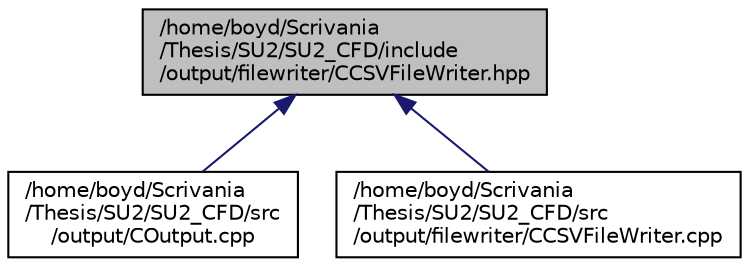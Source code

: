 digraph "/home/boyd/Scrivania/Thesis/SU2/SU2_CFD/include/output/filewriter/CCSVFileWriter.hpp"
{
  edge [fontname="Helvetica",fontsize="10",labelfontname="Helvetica",labelfontsize="10"];
  node [fontname="Helvetica",fontsize="10",shape=record];
  Node28 [label="/home/boyd/Scrivania\l/Thesis/SU2/SU2_CFD/include\l/output/filewriter/CCSVFileWriter.hpp",height=0.2,width=0.4,color="black", fillcolor="grey75", style="filled", fontcolor="black"];
  Node28 -> Node29 [dir="back",color="midnightblue",fontsize="10",style="solid",fontname="Helvetica"];
  Node29 [label="/home/boyd/Scrivania\l/Thesis/SU2/SU2_CFD/src\l/output/COutput.cpp",height=0.2,width=0.4,color="black", fillcolor="white", style="filled",URL="$_c_output_8cpp.html"];
  Node28 -> Node30 [dir="back",color="midnightblue",fontsize="10",style="solid",fontname="Helvetica"];
  Node30 [label="/home/boyd/Scrivania\l/Thesis/SU2/SU2_CFD/src\l/output/filewriter/CCSVFileWriter.cpp",height=0.2,width=0.4,color="black", fillcolor="white", style="filled",URL="$_c_c_s_v_file_writer_8cpp.html",tooltip="CSV Writer output class. "];
}
